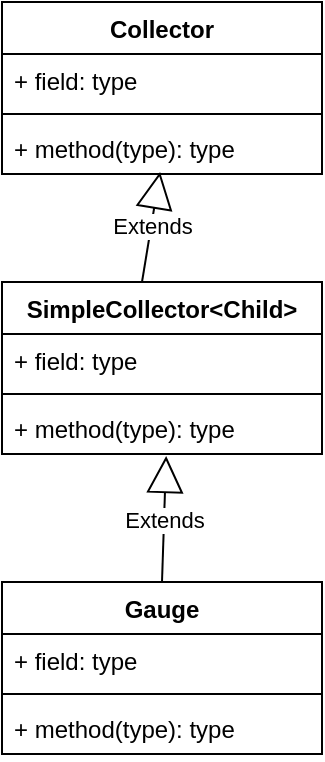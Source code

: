 <mxfile version="13.9.8" type="device"><diagram id="aVDB79szna9pXTWmhwN4" name="simpleclient"><mxGraphModel dx="1186" dy="598" grid="1" gridSize="10" guides="1" tooltips="1" connect="1" arrows="1" fold="1" page="1" pageScale="1" pageWidth="33000" pageHeight="46810" math="0" shadow="0"><root><mxCell id="0"/><mxCell id="1" parent="0"/><mxCell id="HBECmtkDKZpZJgUjtkZx-1" value="Collector" style="swimlane;fontStyle=1;align=center;verticalAlign=top;childLayout=stackLayout;horizontal=1;startSize=26;horizontalStack=0;resizeParent=1;resizeParentMax=0;resizeLast=0;collapsible=1;marginBottom=0;" vertex="1" parent="1"><mxGeometry x="470" y="130" width="160" height="86" as="geometry"/></mxCell><mxCell id="HBECmtkDKZpZJgUjtkZx-2" value="+ field: type" style="text;strokeColor=none;fillColor=none;align=left;verticalAlign=top;spacingLeft=4;spacingRight=4;overflow=hidden;rotatable=0;points=[[0,0.5],[1,0.5]];portConstraint=eastwest;" vertex="1" parent="HBECmtkDKZpZJgUjtkZx-1"><mxGeometry y="26" width="160" height="26" as="geometry"/></mxCell><mxCell id="HBECmtkDKZpZJgUjtkZx-3" value="" style="line;strokeWidth=1;fillColor=none;align=left;verticalAlign=middle;spacingTop=-1;spacingLeft=3;spacingRight=3;rotatable=0;labelPosition=right;points=[];portConstraint=eastwest;" vertex="1" parent="HBECmtkDKZpZJgUjtkZx-1"><mxGeometry y="52" width="160" height="8" as="geometry"/></mxCell><mxCell id="HBECmtkDKZpZJgUjtkZx-4" value="+ method(type): type" style="text;strokeColor=none;fillColor=none;align=left;verticalAlign=top;spacingLeft=4;spacingRight=4;overflow=hidden;rotatable=0;points=[[0,0.5],[1,0.5]];portConstraint=eastwest;" vertex="1" parent="HBECmtkDKZpZJgUjtkZx-1"><mxGeometry y="60" width="160" height="26" as="geometry"/></mxCell><mxCell id="HBECmtkDKZpZJgUjtkZx-5" value="SimpleCollector&lt;Child&gt;" style="swimlane;fontStyle=1;align=center;verticalAlign=top;childLayout=stackLayout;horizontal=1;startSize=26;horizontalStack=0;resizeParent=1;resizeParentMax=0;resizeLast=0;collapsible=1;marginBottom=0;" vertex="1" parent="1"><mxGeometry x="470" y="270" width="160" height="86" as="geometry"/></mxCell><mxCell id="HBECmtkDKZpZJgUjtkZx-9" value="Extends" style="endArrow=block;endSize=16;endFill=0;html=1;entryX=0.494;entryY=0.962;entryDx=0;entryDy=0;entryPerimeter=0;" edge="1" parent="HBECmtkDKZpZJgUjtkZx-5" target="HBECmtkDKZpZJgUjtkZx-4"><mxGeometry width="160" relative="1" as="geometry"><mxPoint x="70" as="sourcePoint"/><mxPoint x="230" as="targetPoint"/></mxGeometry></mxCell><mxCell id="HBECmtkDKZpZJgUjtkZx-6" value="+ field: type" style="text;strokeColor=none;fillColor=none;align=left;verticalAlign=top;spacingLeft=4;spacingRight=4;overflow=hidden;rotatable=0;points=[[0,0.5],[1,0.5]];portConstraint=eastwest;" vertex="1" parent="HBECmtkDKZpZJgUjtkZx-5"><mxGeometry y="26" width="160" height="26" as="geometry"/></mxCell><mxCell id="HBECmtkDKZpZJgUjtkZx-7" value="" style="line;strokeWidth=1;fillColor=none;align=left;verticalAlign=middle;spacingTop=-1;spacingLeft=3;spacingRight=3;rotatable=0;labelPosition=right;points=[];portConstraint=eastwest;" vertex="1" parent="HBECmtkDKZpZJgUjtkZx-5"><mxGeometry y="52" width="160" height="8" as="geometry"/></mxCell><mxCell id="HBECmtkDKZpZJgUjtkZx-8" value="+ method(type): type" style="text;strokeColor=none;fillColor=none;align=left;verticalAlign=top;spacingLeft=4;spacingRight=4;overflow=hidden;rotatable=0;points=[[0,0.5],[1,0.5]];portConstraint=eastwest;" vertex="1" parent="HBECmtkDKZpZJgUjtkZx-5"><mxGeometry y="60" width="160" height="26" as="geometry"/></mxCell><mxCell id="HBECmtkDKZpZJgUjtkZx-10" value="Gauge" style="swimlane;fontStyle=1;align=center;verticalAlign=top;childLayout=stackLayout;horizontal=1;startSize=26;horizontalStack=0;resizeParent=1;resizeParentMax=0;resizeLast=0;collapsible=1;marginBottom=0;" vertex="1" parent="1"><mxGeometry x="470" y="420" width="160" height="86" as="geometry"/></mxCell><mxCell id="HBECmtkDKZpZJgUjtkZx-14" value="Extends" style="endArrow=block;endSize=16;endFill=0;html=1;entryX=0.513;entryY=1.038;entryDx=0;entryDy=0;entryPerimeter=0;" edge="1" parent="HBECmtkDKZpZJgUjtkZx-10" target="HBECmtkDKZpZJgUjtkZx-8"><mxGeometry width="160" relative="1" as="geometry"><mxPoint x="80" as="sourcePoint"/><mxPoint x="240" as="targetPoint"/></mxGeometry></mxCell><mxCell id="HBECmtkDKZpZJgUjtkZx-11" value="+ field: type" style="text;strokeColor=none;fillColor=none;align=left;verticalAlign=top;spacingLeft=4;spacingRight=4;overflow=hidden;rotatable=0;points=[[0,0.5],[1,0.5]];portConstraint=eastwest;" vertex="1" parent="HBECmtkDKZpZJgUjtkZx-10"><mxGeometry y="26" width="160" height="26" as="geometry"/></mxCell><mxCell id="HBECmtkDKZpZJgUjtkZx-12" value="" style="line;strokeWidth=1;fillColor=none;align=left;verticalAlign=middle;spacingTop=-1;spacingLeft=3;spacingRight=3;rotatable=0;labelPosition=right;points=[];portConstraint=eastwest;" vertex="1" parent="HBECmtkDKZpZJgUjtkZx-10"><mxGeometry y="52" width="160" height="8" as="geometry"/></mxCell><mxCell id="HBECmtkDKZpZJgUjtkZx-13" value="+ method(type): type" style="text;strokeColor=none;fillColor=none;align=left;verticalAlign=top;spacingLeft=4;spacingRight=4;overflow=hidden;rotatable=0;points=[[0,0.5],[1,0.5]];portConstraint=eastwest;" vertex="1" parent="HBECmtkDKZpZJgUjtkZx-10"><mxGeometry y="60" width="160" height="26" as="geometry"/></mxCell></root></mxGraphModel></diagram></mxfile>